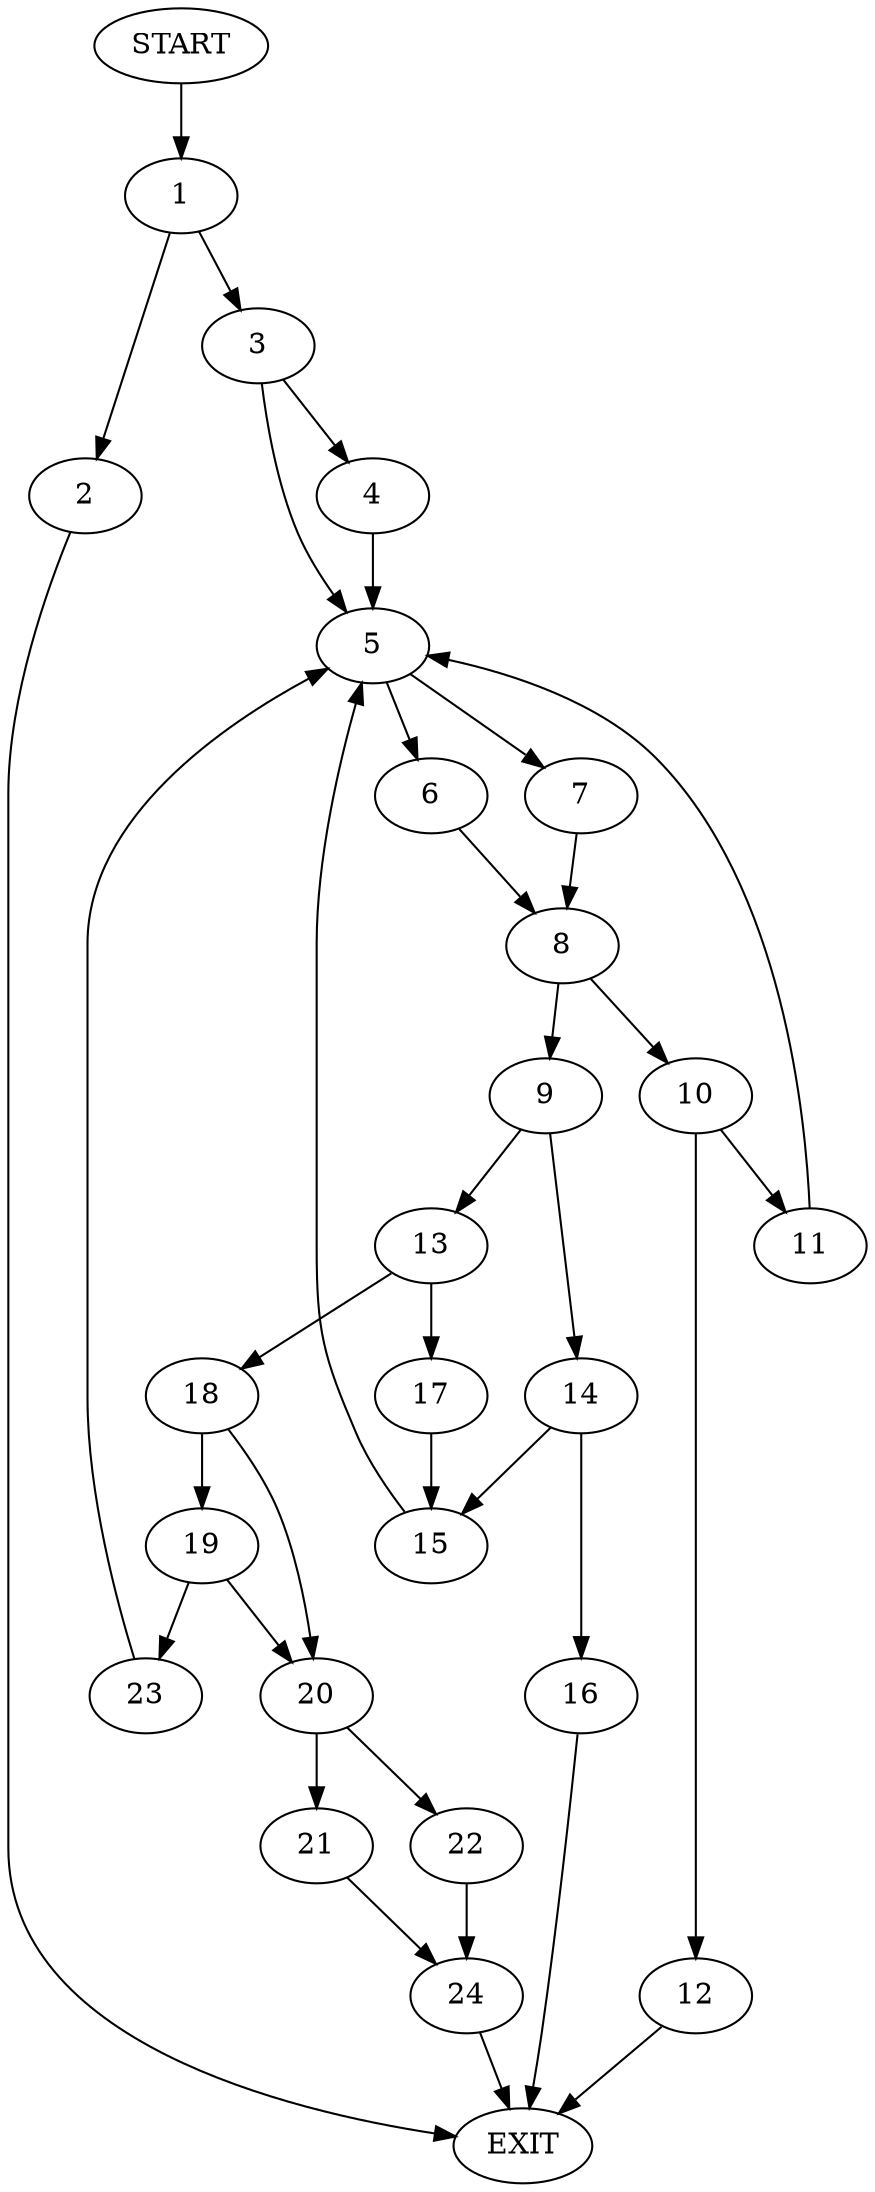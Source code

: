 digraph {
0 [label="START"]
25 [label="EXIT"]
0 -> 1
1 -> 2
1 -> 3
3 -> 4
3 -> 5
2 -> 25
4 -> 5
5 -> 6
5 -> 7
6 -> 8
7 -> 8
8 -> 9
8 -> 10
10 -> 11
10 -> 12
9 -> 13
9 -> 14
12 -> 25
11 -> 5
14 -> 15
14 -> 16
13 -> 17
13 -> 18
18 -> 19
18 -> 20
17 -> 15
20 -> 21
20 -> 22
19 -> 23
19 -> 20
23 -> 5
21 -> 24
22 -> 24
24 -> 25
15 -> 5
16 -> 25
}
